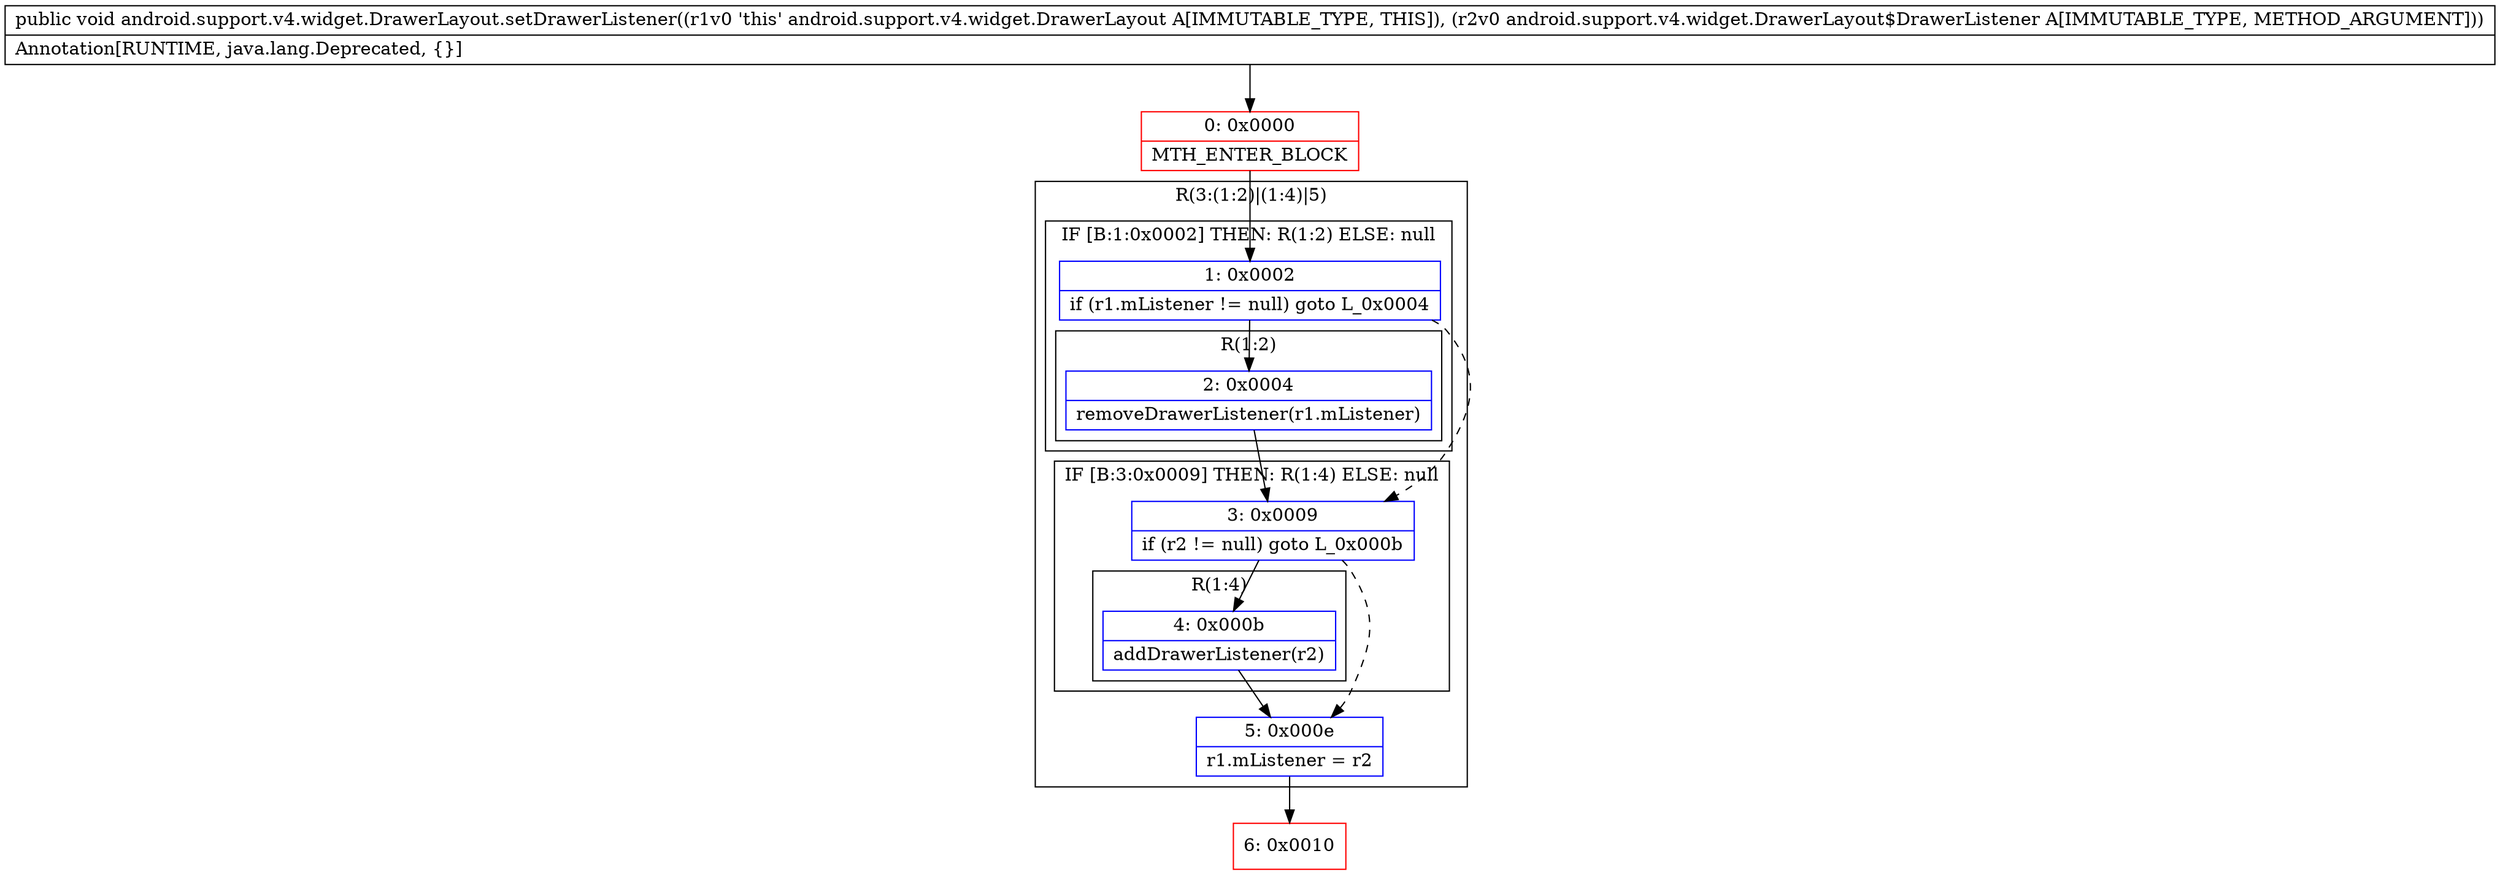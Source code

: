 digraph "CFG forandroid.support.v4.widget.DrawerLayout.setDrawerListener(Landroid\/support\/v4\/widget\/DrawerLayout$DrawerListener;)V" {
subgraph cluster_Region_337349193 {
label = "R(3:(1:2)|(1:4)|5)";
node [shape=record,color=blue];
subgraph cluster_IfRegion_2147281528 {
label = "IF [B:1:0x0002] THEN: R(1:2) ELSE: null";
node [shape=record,color=blue];
Node_1 [shape=record,label="{1\:\ 0x0002|if (r1.mListener != null) goto L_0x0004\l}"];
subgraph cluster_Region_1067832814 {
label = "R(1:2)";
node [shape=record,color=blue];
Node_2 [shape=record,label="{2\:\ 0x0004|removeDrawerListener(r1.mListener)\l}"];
}
}
subgraph cluster_IfRegion_1884409052 {
label = "IF [B:3:0x0009] THEN: R(1:4) ELSE: null";
node [shape=record,color=blue];
Node_3 [shape=record,label="{3\:\ 0x0009|if (r2 != null) goto L_0x000b\l}"];
subgraph cluster_Region_953178461 {
label = "R(1:4)";
node [shape=record,color=blue];
Node_4 [shape=record,label="{4\:\ 0x000b|addDrawerListener(r2)\l}"];
}
}
Node_5 [shape=record,label="{5\:\ 0x000e|r1.mListener = r2\l}"];
}
Node_0 [shape=record,color=red,label="{0\:\ 0x0000|MTH_ENTER_BLOCK\l}"];
Node_6 [shape=record,color=red,label="{6\:\ 0x0010}"];
MethodNode[shape=record,label="{public void android.support.v4.widget.DrawerLayout.setDrawerListener((r1v0 'this' android.support.v4.widget.DrawerLayout A[IMMUTABLE_TYPE, THIS]), (r2v0 android.support.v4.widget.DrawerLayout$DrawerListener A[IMMUTABLE_TYPE, METHOD_ARGUMENT]))  | Annotation[RUNTIME, java.lang.Deprecated, \{\}]\l}"];
MethodNode -> Node_0;
Node_1 -> Node_2;
Node_1 -> Node_3[style=dashed];
Node_2 -> Node_3;
Node_3 -> Node_4;
Node_3 -> Node_5[style=dashed];
Node_4 -> Node_5;
Node_5 -> Node_6;
Node_0 -> Node_1;
}

